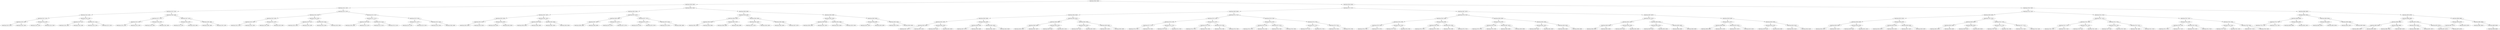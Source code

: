 digraph G{
1418333576 [label="Node{data=[3604, 3604]}"]
1418333576 -> 893710514
893710514 [label="Node{data=[3049, 3049]}"]
893710514 -> 823465287
823465287 [label="Node{data=[1501, 1501]}"]
823465287 -> 17524610
17524610 [label="Node{data=[1253, 1253]}"]
17524610 -> 99212390
99212390 [label="Node{data=[1245, 1245]}"]
99212390 -> 389704969
389704969 [label="Node{data=[1241, 1241]}"]
389704969 -> 236776836
236776836 [label="Node{data=[1239, 1239]}"]
236776836 -> 1425124530
1425124530 [label="Node{data=[1053, 1053]}"]
236776836 -> 523260070
523260070 [label="Node{data=[1240, 1240]}"]
389704969 -> 1529226348
1529226348 [label="Node{data=[1243, 1243]}"]
1529226348 -> 851415617
851415617 [label="Node{data=[1242, 1242]}"]
1529226348 -> 1802644632
1802644632 [label="Node{data=[1244, 1244]}"]
99212390 -> 1985668144
1985668144 [label="Node{data=[1249, 1249]}"]
1985668144 -> 473279443
473279443 [label="Node{data=[1247, 1247]}"]
473279443 -> 1381375886
1381375886 [label="Node{data=[1246, 1246]}"]
473279443 -> 674951088
674951088 [label="Node{data=[1248, 1248]}"]
1985668144 -> 165737955
165737955 [label="Node{data=[1251, 1251]}"]
165737955 -> 943373375
943373375 [label="Node{data=[1250, 1250]}"]
165737955 -> 1517453017
1517453017 [label="Node{data=[1252, 1252]}"]
17524610 -> 634015048
634015048 [label="Node{data=[1448, 1448]}"]
634015048 -> 722201599
722201599 [label="Node{data=[1257, 1257]}"]
722201599 -> 1178427877
1178427877 [label="Node{data=[1255, 1255]}"]
1178427877 -> 267410253
267410253 [label="Node{data=[1254, 1254]}"]
1178427877 -> 2015885302
2015885302 [label="Node{data=[1256, 1256]}"]
722201599 -> 210222878
210222878 [label="Node{data=[1259, 1259]}"]
210222878 -> 555275554
555275554 [label="Node{data=[1258, 1258]}"]
210222878 -> 750766207
750766207 [label="Node{data=[1266, 1266]}"]
634015048 -> 1801454169
1801454169 [label="Node{data=[1497, 1497]}"]
1801454169 -> 1521364836
1521364836 [label="Node{data=[1495, 1495]}"]
1521364836 -> 1039683798
1039683798 [label="Node{data=[1470, 1470]}"]
1521364836 -> 1867942694
1867942694 [label="Node{data=[1496, 1496]}"]
1801454169 -> 80686687
80686687 [label="Node{data=[1499, 1499]}"]
80686687 -> 791803053
791803053 [label="Node{data=[1498, 1498]}"]
80686687 -> 1345351549
1345351549 [label="Node{data=[1500, 1500]}"]
823465287 -> 191156710
191156710 [label="Node{data=[2207, 2207]}"]
191156710 -> 1990507267
1990507267 [label="Node{data=[1919, 1919]}"]
1990507267 -> 1452326374
1452326374 [label="Node{data=[1505, 1505]}"]
1452326374 -> 84437966
84437966 [label="Node{data=[1503, 1503]}"]
84437966 -> 684613992
684613992 [label="Node{data=[1502, 1502]}"]
84437966 -> 2078391249
2078391249 [label="Node{data=[1504, 1504]}"]
1452326374 -> 684541638
684541638 [label="Node{data=[1507, 1507]}"]
684541638 -> 1859980810
1859980810 [label="Node{data=[1506, 1506]}"]
684541638 -> 893642648
893642648 [label="Node{data=[1508, 1508]}"]
1990507267 -> 1124789714
1124789714 [label="Node{data=[2203, 2203]}"]
1124789714 -> 28534787
28534787 [label="Node{data=[2167, 2167]}"]
28534787 -> 127441761
127441761 [label="Node{data=[1924, 1924]}"]
28534787 -> 768463661
768463661 [label="Node{data=[2199, 2199]}"]
1124789714 -> 968744763
968744763 [label="Node{data=[2205, 2205]}"]
968744763 -> 601115519
601115519 [label="Node{data=[2204, 2204]}"]
968744763 -> 1624547319
1624547319 [label="Node{data=[2206, 2206]}"]
191156710 -> 591625339
591625339 [label="Node{data=[2215, 2215]}"]
591625339 -> 1951410991
1951410991 [label="Node{data=[2211, 2211]}"]
1951410991 -> 1969097065
1969097065 [label="Node{data=[2209, 2209]}"]
1969097065 -> 833686290
833686290 [label="Node{data=[2208, 2208]}"]
1969097065 -> 162077179
162077179 [label="Node{data=[2210, 2210]}"]
1951410991 -> 2094351026
2094351026 [label="Node{data=[2213, 2213]}"]
2094351026 -> 2034571520
2034571520 [label="Node{data=[2212, 2212]}"]
2094351026 -> 1083536545
1083536545 [label="Node{data=[2214, 2214]}"]
591625339 -> 28494729
28494729 [label="Node{data=[2219, 2219]}"]
28494729 -> 1470417375
1470417375 [label="Node{data=[2217, 2217]}"]
1470417375 -> 116938546
116938546 [label="Node{data=[2216, 2216]}"]
1470417375 -> 1839401776
1839401776 [label="Node{data=[2218, 2218]}"]
28494729 -> 2052750222
2052750222 [label="Node{data=[2232, 2232]}"]
2052750222 -> 197246763
197246763 [label="Node{data=[2230, 2230]}"]
2052750222 -> 1338255526
1338255526 [label="Node{data=[3048, 3048]}"]
893710514 -> 986398949
986398949 [label="Node{data=[3081, 3081]}"]
986398949 -> 325372473
325372473 [label="Node{data=[3065, 3065]}"]
325372473 -> 366614425
366614425 [label="Node{data=[3057, 3057]}"]
366614425 -> 2075499676
2075499676 [label="Node{data=[3053, 3053]}"]
2075499676 -> 454637415
454637415 [label="Node{data=[3051, 3051]}"]
454637415 -> 773391167
773391167 [label="Node{data=[3050, 3050]}"]
454637415 -> 1799012282
1799012282 [label="Node{data=[3052, 3052]}"]
2075499676 -> 1018994493
1018994493 [label="Node{data=[3055, 3055]}"]
1018994493 -> 1858872770
1858872770 [label="Node{data=[3054, 3054]}"]
1018994493 -> 137024479
137024479 [label="Node{data=[3056, 3056]}"]
366614425 -> 911436303
911436303 [label="Node{data=[3061, 3061]}"]
911436303 -> 1850629775
1850629775 [label="Node{data=[3059, 3059]}"]
1850629775 -> 1638106289
1638106289 [label="Node{data=[3058, 3058]}"]
1850629775 -> 1070143345
1070143345 [label="Node{data=[3060, 3060]}"]
911436303 -> 308744597
308744597 [label="Node{data=[3063, 3063]}"]
308744597 -> 247566192
247566192 [label="Node{data=[3062, 3062]}"]
308744597 -> 1933181973
1933181973 [label="Node{data=[3064, 3064]}"]
325372473 -> 79685532
79685532 [label="Node{data=[3073, 3073]}"]
79685532 -> 780051751
780051751 [label="Node{data=[3069, 3069]}"]
780051751 -> 751175063
751175063 [label="Node{data=[3067, 3067]}"]
751175063 -> 260023990
260023990 [label="Node{data=[3066, 3066]}"]
751175063 -> 1955013570
1955013570 [label="Node{data=[3068, 3068]}"]
780051751 -> 797698024
797698024 [label="Node{data=[3071, 3071]}"]
797698024 -> 872265011
872265011 [label="Node{data=[3070, 3070]}"]
797698024 -> 1095106540
1095106540 [label="Node{data=[3072, 3072]}"]
79685532 -> 210853173
210853173 [label="Node{data=[3077, 3077]}"]
210853173 -> 2085965800
2085965800 [label="Node{data=[3075, 3075]}"]
2085965800 -> 576665980
576665980 [label="Node{data=[3074, 3074]}"]
2085965800 -> 1284184132
1284184132 [label="Node{data=[3076, 3076]}"]
210853173 -> 1249221653
1249221653 [label="Node{data=[3079, 3079]}"]
1249221653 -> 478781628
478781628 [label="Node{data=[3078, 3078]}"]
1249221653 -> 1204219528
1204219528 [label="Node{data=[3080, 3080]}"]
986398949 -> 1402701580
1402701580 [label="Node{data=[3588, 3588]}"]
1402701580 -> 896023646
896023646 [label="Node{data=[3188, 3188]}"]
896023646 -> 1689642511
1689642511 [label="Node{data=[3085, 3085]}"]
1689642511 -> 351790783
351790783 [label="Node{data=[3083, 3083]}"]
351790783 -> 458989770
458989770 [label="Node{data=[3082, 3082]}"]
351790783 -> 1864754483
1864754483 [label="Node{data=[3084, 3084]}"]
1689642511 -> 619438918
619438918 [label="Node{data=[3087, 3087]}"]
619438918 -> 260189050
260189050 [label="Node{data=[3086, 3086]}"]
619438918 -> 1226409904
1226409904 [label="Node{data=[3088, 3088]}"]
896023646 -> 165015517
165015517 [label="Node{data=[3584, 3584]}"]
165015517 -> 1927269490
1927269490 [label="Node{data=[3262, 3262]}"]
1927269490 -> 1813573800
1813573800 [label="Node{data=[3201, 3201]}"]
1927269490 -> 1765396124
1765396124 [label="Node{data=[3463, 3463]}"]
165015517 -> 1328840545
1328840545 [label="Node{data=[3586, 3586]}"]
1328840545 -> 1132762793
1132762793 [label="Node{data=[3585, 3585]}"]
1328840545 -> 1748153281
1748153281 [label="Node{data=[3587, 3587]}"]
1402701580 -> 1331223925
1331223925 [label="Node{data=[3596, 3596]}"]
1331223925 -> 595291272
595291272 [label="Node{data=[3592, 3592]}"]
595291272 -> 1143838608
1143838608 [label="Node{data=[3590, 3590]}"]
1143838608 -> 964466799
964466799 [label="Node{data=[3589, 3589]}"]
1143838608 -> 809916736
809916736 [label="Node{data=[3591, 3591]}"]
595291272 -> 1210154220
1210154220 [label="Node{data=[3594, 3594]}"]
1210154220 -> 1612243823
1612243823 [label="Node{data=[3593, 3593]}"]
1210154220 -> 1031450851
1031450851 [label="Node{data=[3595, 3595]}"]
1331223925 -> 1064596053
1064596053 [label="Node{data=[3600, 3600]}"]
1064596053 -> 2087825227
2087825227 [label="Node{data=[3598, 3598]}"]
2087825227 -> 1540696113
1540696113 [label="Node{data=[3597, 3597]}"]
2087825227 -> 859862528
859862528 [label="Node{data=[3599, 3599]}"]
1064596053 -> 792349927
792349927 [label="Node{data=[3602, 3602]}"]
792349927 -> 1581295036
1581295036 [label="Node{data=[3601, 3601]}"]
792349927 -> 740723429
740723429 [label="Node{data=[3603, 3603]}"]
1418333576 -> 484837655
484837655 [label="Node{data=[6344, 6344]}"]
484837655 -> 1640375064
1640375064 [label="Node{data=[3757, 3757]}"]
1640375064 -> 980420569
980420569 [label="Node{data=[3660, 3660]}"]
980420569 -> 572113872
572113872 [label="Node{data=[3644, 3644]}"]
572113872 -> 245090357
245090357 [label="Node{data=[3636, 3636]}"]
245090357 -> 1578492957
1578492957 [label="Node{data=[3632, 3632]}"]
1578492957 -> 1684111049
1684111049 [label="Node{data=[3630, 3630]}"]
1684111049 -> 134883030
134883030 [label="Node{data=[3617, 3617]}"]
1684111049 -> 1484819842
1484819842 [label="Node{data=[3631, 3631]}"]
1578492957 -> 700755843
700755843 [label="Node{data=[3634, 3634]}"]
700755843 -> 1186732868
1186732868 [label="Node{data=[3633, 3633]}"]
700755843 -> 525973971
525973971 [label="Node{data=[3635, 3635]}"]
245090357 -> 1131010855
1131010855 [label="Node{data=[3640, 3640]}"]
1131010855 -> 1331551358
1331551358 [label="Node{data=[3638, 3638]}"]
1331551358 -> 1771935978
1771935978 [label="Node{data=[3637, 3637]}"]
1331551358 -> 995631915
995631915 [label="Node{data=[3639, 3639]}"]
1131010855 -> 921008004
921008004 [label="Node{data=[3642, 3642]}"]
921008004 -> 393929482
393929482 [label="Node{data=[3641, 3641]}"]
921008004 -> 312832967
312832967 [label="Node{data=[3643, 3643]}"]
572113872 -> 1746820035
1746820035 [label="Node{data=[3652, 3652]}"]
1746820035 -> 1968855059
1968855059 [label="Node{data=[3648, 3648]}"]
1968855059 -> 905479937
905479937 [label="Node{data=[3646, 3646]}"]
905479937 -> 209379634
209379634 [label="Node{data=[3645, 3645]}"]
905479937 -> 371221309
371221309 [label="Node{data=[3647, 3647]}"]
1968855059 -> 823995178
823995178 [label="Node{data=[3650, 3650]}"]
823995178 -> 1085039239
1085039239 [label="Node{data=[3649, 3649]}"]
823995178 -> 453273809
453273809 [label="Node{data=[3651, 3651]}"]
1746820035 -> 245942535
245942535 [label="Node{data=[3656, 3656]}"]
245942535 -> 1446311811
1446311811 [label="Node{data=[3654, 3654]}"]
1446311811 -> 1974407064
1974407064 [label="Node{data=[3653, 3653]}"]
1446311811 -> 1297462044
1297462044 [label="Node{data=[3655, 3655]}"]
245942535 -> 100510528
100510528 [label="Node{data=[3658, 3658]}"]
100510528 -> 1946471571
1946471571 [label="Node{data=[3657, 3657]}"]
100510528 -> 2035998276
2035998276 [label="Node{data=[3659, 3659]}"]
980420569 -> 427253536
427253536 [label="Node{data=[3741, 3741]}"]
427253536 -> 1899516133
1899516133 [label="Node{data=[3733, 3733]}"]
1899516133 -> 587889157
587889157 [label="Node{data=[3729, 3729]}"]
587889157 -> 210581726
210581726 [label="Node{data=[3727, 3727]}"]
210581726 -> 799078448
799078448 [label="Node{data=[3726, 3726]}"]
210581726 -> 472660569
472660569 [label="Node{data=[3728, 3728]}"]
587889157 -> 1812377995
1812377995 [label="Node{data=[3731, 3731]}"]
1812377995 -> 162017053
162017053 [label="Node{data=[3730, 3730]}"]
1812377995 -> 568407904
568407904 [label="Node{data=[3732, 3732]}"]
1899516133 -> 1549942775
1549942775 [label="Node{data=[3737, 3737]}"]
1549942775 -> 87119641
87119641 [label="Node{data=[3735, 3735]}"]
87119641 -> 1302941797
1302941797 [label="Node{data=[3734, 3734]}"]
87119641 -> 1708860551
1708860551 [label="Node{data=[3736, 3736]}"]
1549942775 -> 671818316
671818316 [label="Node{data=[3739, 3739]}"]
671818316 -> 663560651
663560651 [label="Node{data=[3738, 3738]}"]
671818316 -> 538994471
538994471 [label="Node{data=[3740, 3740]}"]
427253536 -> 484671672
484671672 [label="Node{data=[3749, 3749]}"]
484671672 -> 1829492778
1829492778 [label="Node{data=[3745, 3745]}"]
1829492778 -> 591806265
591806265 [label="Node{data=[3743, 3743]}"]
591806265 -> 8158505
8158505 [label="Node{data=[3742, 3742]}"]
591806265 -> 10148830
10148830 [label="Node{data=[3744, 3744]}"]
1829492778 -> 870553967
870553967 [label="Node{data=[3747, 3747]}"]
870553967 -> 558811101
558811101 [label="Node{data=[3746, 3746]}"]
870553967 -> 1110995944
1110995944 [label="Node{data=[3748, 3748]}"]
484671672 -> 346690650
346690650 [label="Node{data=[3753, 3753]}"]
346690650 -> 992857921
992857921 [label="Node{data=[3751, 3751]}"]
992857921 -> 1821022166
1821022166 [label="Node{data=[3750, 3750]}"]
992857921 -> 1839996572
1839996572 [label="Node{data=[3752, 3752]}"]
346690650 -> 694214583
694214583 [label="Node{data=[3755, 3755]}"]
694214583 -> 2086820381
2086820381 [label="Node{data=[3754, 3754]}"]
694214583 -> 1156470368
1156470368 [label="Node{data=[3756, 3756]}"]
1640375064 -> 1237055647
1237055647 [label="Node{data=[4947, 4947]}"]
1237055647 -> 1720257400
1720257400 [label="Node{data=[3792, 3792]}"]
1720257400 -> 148182790
148182790 [label="Node{data=[3784, 3784]}"]
148182790 -> 1052646698
1052646698 [label="Node{data=[3780, 3780]}"]
1052646698 -> 676816226
676816226 [label="Node{data=[3759, 3759]}"]
676816226 -> 103508443
103508443 [label="Node{data=[3758, 3758]}"]
676816226 -> 652616511
652616511 [label="Node{data=[3779, 3779]}"]
1052646698 -> 1753165188
1753165188 [label="Node{data=[3782, 3782]}"]
1753165188 -> 2064656796
2064656796 [label="Node{data=[3781, 3781]}"]
1753165188 -> 640217748
640217748 [label="Node{data=[3783, 3783]}"]
148182790 -> 826331829
826331829 [label="Node{data=[3788, 3788]}"]
826331829 -> 549640724
549640724 [label="Node{data=[3786, 3786]}"]
549640724 -> 1516522329
1516522329 [label="Node{data=[3785, 3785]}"]
549640724 -> 1002028755
1002028755 [label="Node{data=[3787, 3787]}"]
826331829 -> 215680619
215680619 [label="Node{data=[3790, 3790]}"]
215680619 -> 989818782
989818782 [label="Node{data=[3789, 3789]}"]
215680619 -> 1111086363
1111086363 [label="Node{data=[3791, 3791]}"]
1720257400 -> 872457385
872457385 [label="Node{data=[4939, 4939]}"]
872457385 -> 1614545948
1614545948 [label="Node{data=[3796, 3796]}"]
1614545948 -> 561910810
561910810 [label="Node{data=[3794, 3794]}"]
561910810 -> 769891363
769891363 [label="Node{data=[3793, 3793]}"]
561910810 -> 477577434
477577434 [label="Node{data=[3795, 3795]}"]
1614545948 -> 485211052
485211052 [label="Node{data=[4937, 4937]}"]
485211052 -> 1298445039
1298445039 [label="Node{data=[4936, 4936]}"]
485211052 -> 2094476772
2094476772 [label="Node{data=[4938, 4938]}"]
872457385 -> 1509999412
1509999412 [label="Node{data=[4943, 4943]}"]
1509999412 -> 469185795
469185795 [label="Node{data=[4941, 4941]}"]
469185795 -> 1944850264
1944850264 [label="Node{data=[4940, 4940]}"]
469185795 -> 915514572
915514572 [label="Node{data=[4942, 4942]}"]
1509999412 -> 1783945289
1783945289 [label="Node{data=[4945, 4945]}"]
1783945289 -> 1219082029
1219082029 [label="Node{data=[4944, 4944]}"]
1783945289 -> 1538058159
1538058159 [label="Node{data=[4946, 4946]}"]
1237055647 -> 1621135314
1621135314 [label="Node{data=[6067, 6067]}"]
1621135314 -> 746226975
746226975 [label="Node{data=[5447, 5447]}"]
746226975 -> 695160674
695160674 [label="Node{data=[4951, 4951]}"]
695160674 -> 356664447
356664447 [label="Node{data=[4949, 4949]}"]
356664447 -> 1912117018
1912117018 [label="Node{data=[4948, 4948]}"]
356664447 -> 156411463
156411463 [label="Node{data=[4950, 4950]}"]
695160674 -> 1511386192
1511386192 [label="Node{data=[5059, 5059]}"]
1511386192 -> 1576221393
1576221393 [label="Node{data=[4952, 4952]}"]
1511386192 -> 1753622066
1753622066 [label="Node{data=[5093, 5093]}"]
746226975 -> 1954203131
1954203131 [label="Node{data=[6063, 6063]}"]
1954203131 -> 33083464
33083464 [label="Node{data=[6061, 6061]}"]
33083464 -> 1167677204
1167677204 [label="Node{data=[6040, 6040]}"]
33083464 -> 485969443
485969443 [label="Node{data=[6062, 6062]}"]
1954203131 -> 1040188763
1040188763 [label="Node{data=[6065, 6065]}"]
1040188763 -> 2034104387
2034104387 [label="Node{data=[6064, 6064]}"]
1040188763 -> 1980969351
1980969351 [label="Node{data=[6066, 6066]}"]
1621135314 -> 1345584944
1345584944 [label="Node{data=[6189, 6189]}"]
1345584944 -> 1856438960
1856438960 [label="Node{data=[6071, 6071]}"]
1856438960 -> 2018377927
2018377927 [label="Node{data=[6069, 6069]}"]
2018377927 -> 398362944
398362944 [label="Node{data=[6068, 6068]}"]
2018377927 -> 1488662264
1488662264 [label="Node{data=[6070, 6070]}"]
1856438960 -> 249501149
249501149 [label="Node{data=[6073, 6073]}"]
249501149 -> 102724857
102724857 [label="Node{data=[6072, 6072]}"]
249501149 -> 1703414259
1703414259 [label="Node{data=[6165, 6165]}"]
1345584944 -> 1690642260
1690642260 [label="Node{data=[6306, 6306]}"]
1690642260 -> 314750956
314750956 [label="Node{data=[6234, 6234]}"]
314750956 -> 1871159793
1871159793 [label="Node{data=[6199, 6199]}"]
314750956 -> 1248197219
1248197219 [label="Node{data=[6258, 6258]}"]
1690642260 -> 123177980
123177980 [label="Node{data=[6342, 6342]}"]
123177980 -> 11350317
11350317 [label="Node{data=[6341, 6341]}"]
123177980 -> 1383567584
1383567584 [label="Node{data=[6343, 6343]}"]
484837655 -> 933547567
933547567 [label="Node{data=[7630, 7630]}"]
933547567 -> 211266380
211266380 [label="Node{data=[7419, 7419]}"]
211266380 -> 1708840874
1708840874 [label="Node{data=[6360, 6360]}"]
1708840874 -> 197442401
197442401 [label="Node{data=[6352, 6352]}"]
197442401 -> 436259200
436259200 [label="Node{data=[6348, 6348]}"]
436259200 -> 729603143
729603143 [label="Node{data=[6346, 6346]}"]
729603143 -> 413677829
413677829 [label="Node{data=[6345, 6345]}"]
729603143 -> 907642562
907642562 [label="Node{data=[6347, 6347]}"]
436259200 -> 717817160
717817160 [label="Node{data=[6350, 6350]}"]
717817160 -> 1738173106
1738173106 [label="Node{data=[6349, 6349]}"]
717817160 -> 1042487125
1042487125 [label="Node{data=[6351, 6351]}"]
197442401 -> 1157020101
1157020101 [label="Node{data=[6356, 6356]}"]
1157020101 -> 653727574
653727574 [label="Node{data=[6354, 6354]}"]
653727574 -> 311178944
311178944 [label="Node{data=[6353, 6353]}"]
653727574 -> 884150907
884150907 [label="Node{data=[6355, 6355]}"]
1157020101 -> 1165667769
1165667769 [label="Node{data=[6358, 6358]}"]
1165667769 -> 1529434087
1529434087 [label="Node{data=[6357, 6357]}"]
1165667769 -> 677398644
677398644 [label="Node{data=[6359, 6359]}"]
1708840874 -> 74229705
74229705 [label="Node{data=[7032, 7032]}"]
74229705 -> 350999960
350999960 [label="Node{data=[6409, 6409]}"]
350999960 -> 95217301
95217301 [label="Node{data=[6362, 6362]}"]
95217301 -> 799358396
799358396 [label="Node{data=[6361, 6361]}"]
95217301 -> 1318491502
1318491502 [label="Node{data=[6363, 6363]}"]
350999960 -> 68935217
68935217 [label="Node{data=[6663, 6663]}"]
68935217 -> 1717635177
1717635177 [label="Node{data=[6583, 6583]}"]
68935217 -> 1622114756
1622114756 [label="Node{data=[6953, 6953]}"]
74229705 -> 451433818
451433818 [label="Node{data=[7415, 7415]}"]
451433818 -> 1087957600
1087957600 [label="Node{data=[7274, 7274]}"]
1087957600 -> 773099602
773099602 [label="Node{data=[7093, 7093]}"]
1087957600 -> 849974773
849974773 [label="Node{data=[7394, 7394]}"]
451433818 -> 1790137471
1790137471 [label="Node{data=[7417, 7417]}"]
1790137471 -> 1832859811
1832859811 [label="Node{data=[7416, 7416]}"]
1790137471 -> 1730388822
1730388822 [label="Node{data=[7418, 7418]}"]
211266380 -> 425428090
425428090 [label="Node{data=[7614, 7614]}"]
425428090 -> 1773874050
1773874050 [label="Node{data=[7427, 7427]}"]
1773874050 -> 2111175734
2111175734 [label="Node{data=[7423, 7423]}"]
2111175734 -> 118933961
118933961 [label="Node{data=[7421, 7421]}"]
118933961 -> 1110172933
1110172933 [label="Node{data=[7420, 7420]}"]
118933961 -> 1920741881
1920741881 [label="Node{data=[7422, 7422]}"]
2111175734 -> 538597324
538597324 [label="Node{data=[7425, 7425]}"]
538597324 -> 301177479
301177479 [label="Node{data=[7424, 7424]}"]
538597324 -> 216880753
216880753 [label="Node{data=[7426, 7426]}"]
1773874050 -> 520969708
520969708 [label="Node{data=[7431, 7431]}"]
520969708 -> 1843121654
1843121654 [label="Node{data=[7429, 7429]}"]
1843121654 -> 1618036072
1618036072 [label="Node{data=[7428, 7428]}"]
1843121654 -> 105503177
105503177 [label="Node{data=[7430, 7430]}"]
520969708 -> 1943934673
1943934673 [label="Node{data=[7612, 7612]}"]
1943934673 -> 1088012577
1088012577 [label="Node{data=[7480, 7480]}"]
1943934673 -> 719951447
719951447 [label="Node{data=[7613, 7613]}"]
425428090 -> 1655080274
1655080274 [label="Node{data=[7622, 7622]}"]
1655080274 -> 1640853321
1640853321 [label="Node{data=[7618, 7618]}"]
1640853321 -> 1871932056
1871932056 [label="Node{data=[7616, 7616]}"]
1871932056 -> 162402835
162402835 [label="Node{data=[7615, 7615]}"]
1871932056 -> 1609861729
1609861729 [label="Node{data=[7617, 7617]}"]
1640853321 -> 1439236593
1439236593 [label="Node{data=[7620, 7620]}"]
1439236593 -> 570058362
570058362 [label="Node{data=[7619, 7619]}"]
1439236593 -> 1488832220
1488832220 [label="Node{data=[7621, 7621]}"]
1655080274 -> 593623080
593623080 [label="Node{data=[7626, 7626]}"]
593623080 -> 1052418876
1052418876 [label="Node{data=[7624, 7624]}"]
1052418876 -> 1275185959
1275185959 [label="Node{data=[7623, 7623]}"]
1052418876 -> 2059173725
2059173725 [label="Node{data=[7625, 7625]}"]
593623080 -> 1454405786
1454405786 [label="Node{data=[7628, 7628]}"]
1454405786 -> 1031311923
1031311923 [label="Node{data=[7627, 7627]}"]
1454405786 -> 2145533512
2145533512 [label="Node{data=[7629, 7629]}"]
933547567 -> 1723723902
1723723902 [label="Node{data=[8860, 8860]}"]
1723723902 -> 857485467
857485467 [label="Node{data=[8852, 8852]}"]
857485467 -> 1242355137
1242355137 [label="Node{data=[8848, 8848]}"]
1242355137 -> 619881142
619881142 [label="Node{data=[7765, 7765]}"]
619881142 -> 767924310
767924310 [label="Node{data=[7764, 7764]}"]
619881142 -> 2140138909
2140138909 [label="Node{data=[7794, 7794]}"]
1242355137 -> 1400999280
1400999280 [label="Node{data=[8850, 8850]}"]
1400999280 -> 1658286756
1658286756 [label="Node{data=[8849, 8849]}"]
1400999280 -> 1674658176
1674658176 [label="Node{data=[8851, 8851]}"]
857485467 -> 1672657762
1672657762 [label="Node{data=[8856, 8856]}"]
1672657762 -> 1007112297
1007112297 [label="Node{data=[8854, 8854]}"]
1007112297 -> 1696352031
1696352031 [label="Node{data=[8853, 8853]}"]
1007112297 -> 212391805
212391805 [label="Node{data=[8855, 8855]}"]
1672657762 -> 2050429985
2050429985 [label="Node{data=[8858, 8858]}"]
2050429985 -> 2092275478
2092275478 [label="Node{data=[8857, 8857]}"]
2050429985 -> 2065044256
2065044256 [label="Node{data=[8859, 8859]}"]
1723723902 -> 827273216
827273216 [label="Node{data=[8876, 8876]}"]
827273216 -> 1939586068
1939586068 [label="Node{data=[8868, 8868]}"]
1939586068 -> 600217686
600217686 [label="Node{data=[8864, 8864]}"]
600217686 -> 1753350173
1753350173 [label="Node{data=[8862, 8862]}"]
1753350173 -> 537256509
537256509 [label="Node{data=[8861, 8861]}"]
1753350173 -> 248549685
248549685 [label="Node{data=[8863, 8863]}"]
600217686 -> 432258193
432258193 [label="Node{data=[8866, 8866]}"]
432258193 -> 1639568732
1639568732 [label="Node{data=[8865, 8865]}"]
432258193 -> 1847777116
1847777116 [label="Node{data=[8867, 8867]}"]
1939586068 -> 1693563540
1693563540 [label="Node{data=[8872, 8872]}"]
1693563540 -> 1624421807
1624421807 [label="Node{data=[8870, 8870]}"]
1624421807 -> 1341034460
1341034460 [label="Node{data=[8869, 8869]}"]
1624421807 -> 923679050
923679050 [label="Node{data=[8871, 8871]}"]
1693563540 -> 1581387813
1581387813 [label="Node{data=[8874, 8874]}"]
1581387813 -> 726186383
726186383 [label="Node{data=[8873, 8873]}"]
1581387813 -> 274944853
274944853 [label="Node{data=[8875, 8875]}"]
827273216 -> 1449262202
1449262202 [label="Node{data=[8880, 8880]}"]
1449262202 -> 409738667
409738667 [label="Node{data=[8878, 8878]}"]
409738667 -> 1980128232
1980128232 [label="Node{data=[8877, 8877]}"]
409738667 -> 2096449414
2096449414 [label="Node{data=[8879, 8879]}"]
1449262202 -> 632223310
632223310 [label="Node{data=[8882, 8882]}"]
632223310 -> 1565996565
1565996565 [label="Node{data=[8881, 8881]}"]
632223310 -> 424345420
424345420 [label="Node{data=[8883, 8883]}"]
424345420 -> 1339380372
1339380372 [label="Node{data=[8884, 8884]}"]
}